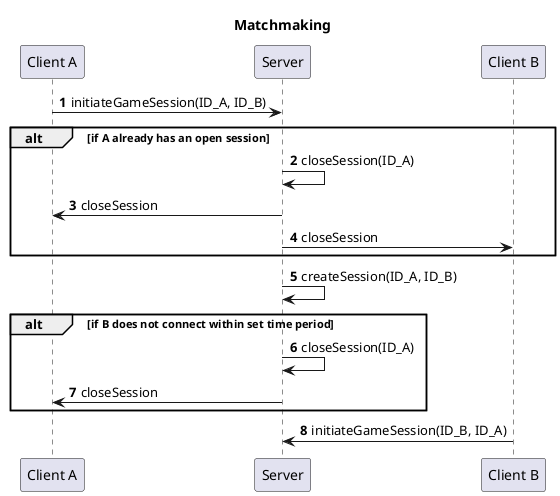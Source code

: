 @startuml
autonumber 1
title Matchmaking

"Client A"->Server: initiateGameSession(ID_A, ID_B)
alt if A already has an open session
  Server->Server: closeSession(ID_A)
  Server->"Client A": closeSession
  Server->"Client B": closeSession
end
Server->Server: createSession(ID_A, ID_B)
alt if B does not connect within set time period
  Server->Server: closeSession(ID_A)
  Server->"Client A": closeSession
end

"Client B"->Server: initiateGameSession(ID_B, ID_A)

@enduml
